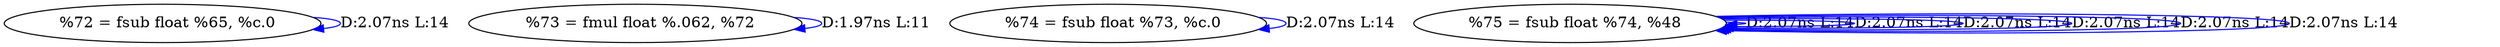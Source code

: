 digraph {
Node0x2549630[label="  %72 = fsub float %65, %c.0"];
Node0x2549630 -> Node0x2549630[label="D:2.07ns L:14",color=blue];
Node0x2549710[label="  %73 = fmul float %.062, %72"];
Node0x2549710 -> Node0x2549710[label="D:1.97ns L:11",color=blue];
Node0x25497f0[label="  %74 = fsub float %73, %c.0"];
Node0x25497f0 -> Node0x25497f0[label="D:2.07ns L:14",color=blue];
Node0x25498d0[label="  %75 = fsub float %74, %48"];
Node0x25498d0 -> Node0x25498d0[label="D:2.07ns L:14",color=blue];
Node0x25498d0 -> Node0x25498d0[label="D:2.07ns L:14",color=blue];
Node0x25498d0 -> Node0x25498d0[label="D:2.07ns L:14",color=blue];
Node0x25498d0 -> Node0x25498d0[label="D:2.07ns L:14",color=blue];
Node0x25498d0 -> Node0x25498d0[label="D:2.07ns L:14",color=blue];
Node0x25498d0 -> Node0x25498d0[label="D:2.07ns L:14",color=blue];
}
